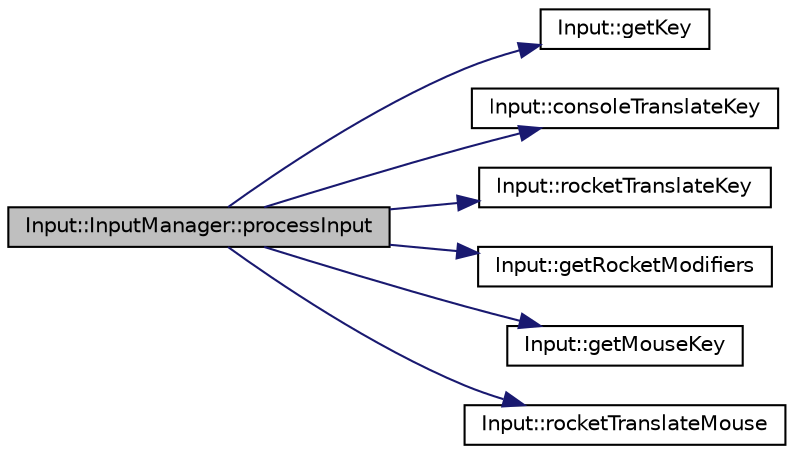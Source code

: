 digraph G
{
  edge [fontname="Helvetica",fontsize="10",labelfontname="Helvetica",labelfontsize="10"];
  node [fontname="Helvetica",fontsize="10",shape=record];
  rankdir="LR";
  Node1 [label="Input::InputManager::processInput",height=0.2,width=0.4,color="black", fillcolor="grey75", style="filled" fontcolor="black"];
  Node1 -> Node2 [color="midnightblue",fontsize="10",style="solid",fontname="Helvetica"];
  Node2 [label="Input::getKey",height=0.2,width=0.4,color="black", fillcolor="white", style="filled",URL="$namespace_input.html#a6f96be0b5f178f7a6a5fe0ac5678d01e"];
  Node1 -> Node3 [color="midnightblue",fontsize="10",style="solid",fontname="Helvetica"];
  Node3 [label="Input::consoleTranslateKey",height=0.2,width=0.4,color="black", fillcolor="white", style="filled",URL="$namespace_input.html#a0f0d78790e21242a30dc78f50f05d2e3"];
  Node1 -> Node4 [color="midnightblue",fontsize="10",style="solid",fontname="Helvetica"];
  Node4 [label="Input::rocketTranslateKey",height=0.2,width=0.4,color="black", fillcolor="white", style="filled",URL="$namespace_input.html#a8ac082b0c2216953d9529ba1159febae"];
  Node1 -> Node5 [color="midnightblue",fontsize="10",style="solid",fontname="Helvetica"];
  Node5 [label="Input::getRocketModifiers",height=0.2,width=0.4,color="black", fillcolor="white", style="filled",URL="$namespace_input.html#aa10b803d21913a21223acd3fcb92add5"];
  Node1 -> Node6 [color="midnightblue",fontsize="10",style="solid",fontname="Helvetica"];
  Node6 [label="Input::getMouseKey",height=0.2,width=0.4,color="black", fillcolor="white", style="filled",URL="$namespace_input.html#aaea01e6d661312e84ced4c7102fc9769"];
  Node1 -> Node7 [color="midnightblue",fontsize="10",style="solid",fontname="Helvetica"];
  Node7 [label="Input::rocketTranslateMouse",height=0.2,width=0.4,color="black", fillcolor="white", style="filled",URL="$namespace_input.html#aedc5d327490d1918f6b77d5e40e40bc9"];
}
